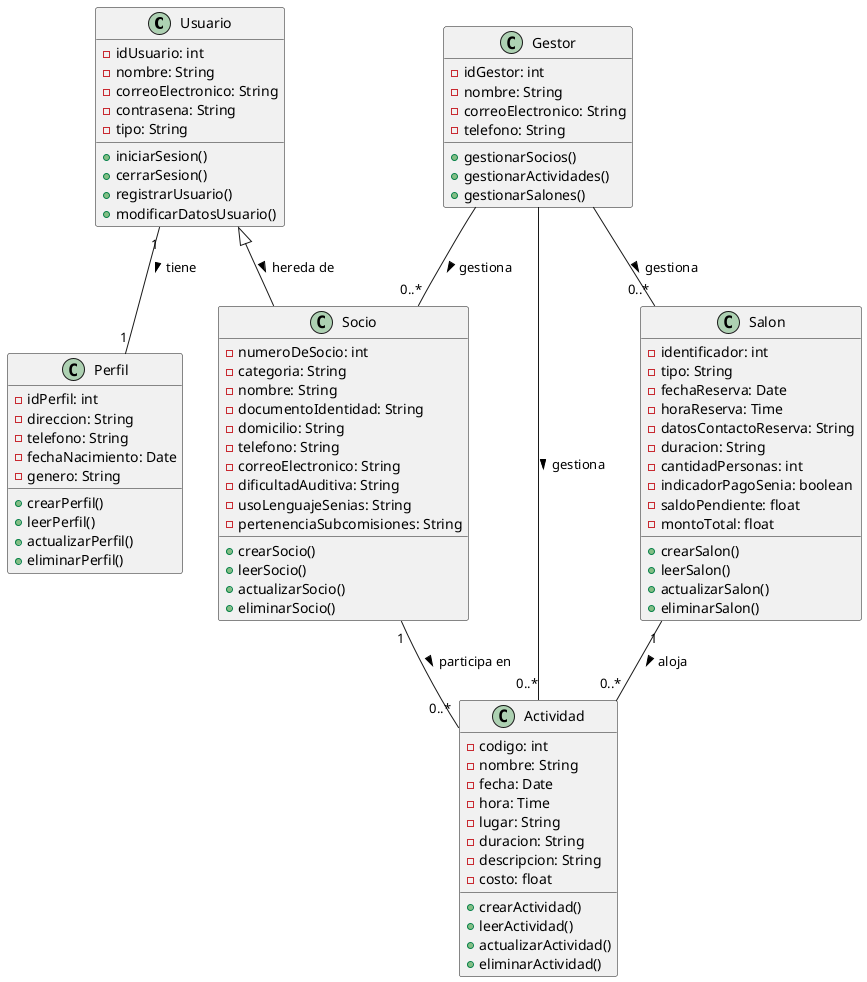 @startuml
class Usuario {
  - idUsuario: int
  - nombre: String
  - correoElectronico: String
  - contrasena: String
  - tipo: String
  + iniciarSesion()
  + cerrarSesion()
  + registrarUsuario()
  + modificarDatosUsuario()
}

class Socio {
  - numeroDeSocio: int
  - categoria: String
  - nombre: String
  - documentoIdentidad: String
  - domicilio: String
  - telefono: String
  - correoElectronico: String
  - dificultadAuditiva: String
  - usoLenguajeSenias: String
  - pertenenciaSubcomisiones: String
  + crearSocio()
  + leerSocio()
  + actualizarSocio()
  + eliminarSocio()
}

class Actividad {
  - codigo: int
  - nombre: String
  - fecha: Date
  - hora: Time
  - lugar: String
  - duracion: String
  - descripcion: String
  - costo: float
  + crearActividad()
  + leerActividad()
  + actualizarActividad()
  + eliminarActividad()
}

class Salon {
  - identificador: int
  - tipo: String
  - fechaReserva: Date
  - horaReserva: Time
  - datosContactoReserva: String
  - duracion: String
  - cantidadPersonas: int
  - indicadorPagoSenia: boolean
  - saldoPendiente: float
  - montoTotal: float
  + crearSalon()
  + leerSalon()
  + actualizarSalon()
  + eliminarSalon()
}

class Perfil {
  - idPerfil: int
  - direccion: String
  - telefono: String
  - fechaNacimiento: Date
  - genero: String
  + crearPerfil()
  + leerPerfil()
  + actualizarPerfil()
  + eliminarPerfil()
}

class Gestor {
  - idGestor: int
  - nombre: String
  - correoElectronico: String
  - telefono: String
  + gestionarSocios()
  + gestionarActividades()
  + gestionarSalones()
}

Socio "1" -- "0..*" Actividad : participa en >
Salon "1" -- "0..*" Actividad : aloja >
Usuario <|-- Socio : hereda de >
Gestor -- "0..*" Socio : gestiona >
Gestor -- "0..*" Actividad : gestiona >
Gestor -- "0..*" Salon : gestiona >
Usuario "1" -- "1" Perfil : tiene >
@enduml